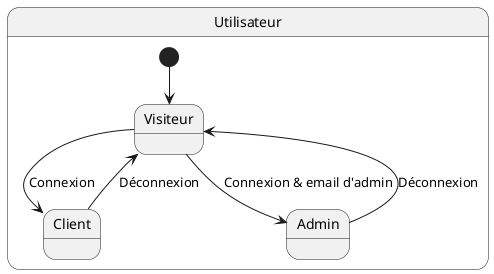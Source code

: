 @startuml

state Utilisateur {
  [*] --> Visiteur
  Visiteur --> Client : Connexion
  Visiteur --> Admin : Connexion & email d'admin
  Client --> Visiteur : Déconnexion
  Admin --> Visiteur : Déconnexion
}

@enduml